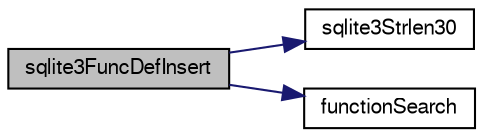 digraph "sqlite3FuncDefInsert"
{
  edge [fontname="FreeSans",fontsize="10",labelfontname="FreeSans",labelfontsize="10"];
  node [fontname="FreeSans",fontsize="10",shape=record];
  rankdir="LR";
  Node549679 [label="sqlite3FuncDefInsert",height=0.2,width=0.4,color="black", fillcolor="grey75", style="filled", fontcolor="black"];
  Node549679 -> Node549680 [color="midnightblue",fontsize="10",style="solid",fontname="FreeSans"];
  Node549680 [label="sqlite3Strlen30",height=0.2,width=0.4,color="black", fillcolor="white", style="filled",URL="$sqlite3_8c.html#a3dcd80ba41f1a308193dee74857b62a7"];
  Node549679 -> Node549681 [color="midnightblue",fontsize="10",style="solid",fontname="FreeSans"];
  Node549681 [label="functionSearch",height=0.2,width=0.4,color="black", fillcolor="white", style="filled",URL="$sqlite3_8c.html#a2adc3742ab399b9efed9f7fd8f8c7201"];
}
